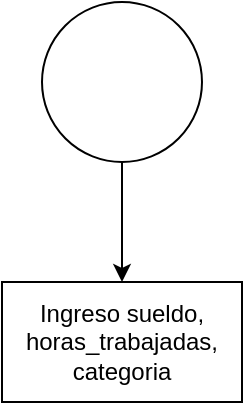 <mxfile version="21.2.1" type="device">
  <diagram name="Página-1" id="IsiTlhJLwJmGr8eRzl31">
    <mxGraphModel dx="1914" dy="927" grid="1" gridSize="10" guides="1" tooltips="1" connect="1" arrows="1" fold="1" page="1" pageScale="1" pageWidth="1169" pageHeight="827" math="0" shadow="0">
      <root>
        <mxCell id="0" />
        <mxCell id="1" parent="0" />
        <mxCell id="VGC6fZSw1-ySCHKR12fp-166" style="edgeStyle=orthogonalEdgeStyle;rounded=0;orthogonalLoop=1;jettySize=auto;html=1;entryX=0.5;entryY=0;entryDx=0;entryDy=0;" edge="1" parent="1" source="VGC6fZSw1-ySCHKR12fp-1">
          <mxGeometry relative="1" as="geometry">
            <mxPoint x="570" y="200" as="targetPoint" />
          </mxGeometry>
        </mxCell>
        <mxCell id="VGC6fZSw1-ySCHKR12fp-1" value="" style="ellipse;whiteSpace=wrap;html=1;aspect=fixed;" vertex="1" parent="1">
          <mxGeometry x="530" y="60" width="80" height="80" as="geometry" />
        </mxCell>
        <mxCell id="VGC6fZSw1-ySCHKR12fp-183" value="Ingreso sueldo, horas_trabajadas, categoria" style="rounded=0;whiteSpace=wrap;html=1;" vertex="1" parent="1">
          <mxGeometry x="510" y="200" width="120" height="60" as="geometry" />
        </mxCell>
      </root>
    </mxGraphModel>
  </diagram>
</mxfile>
